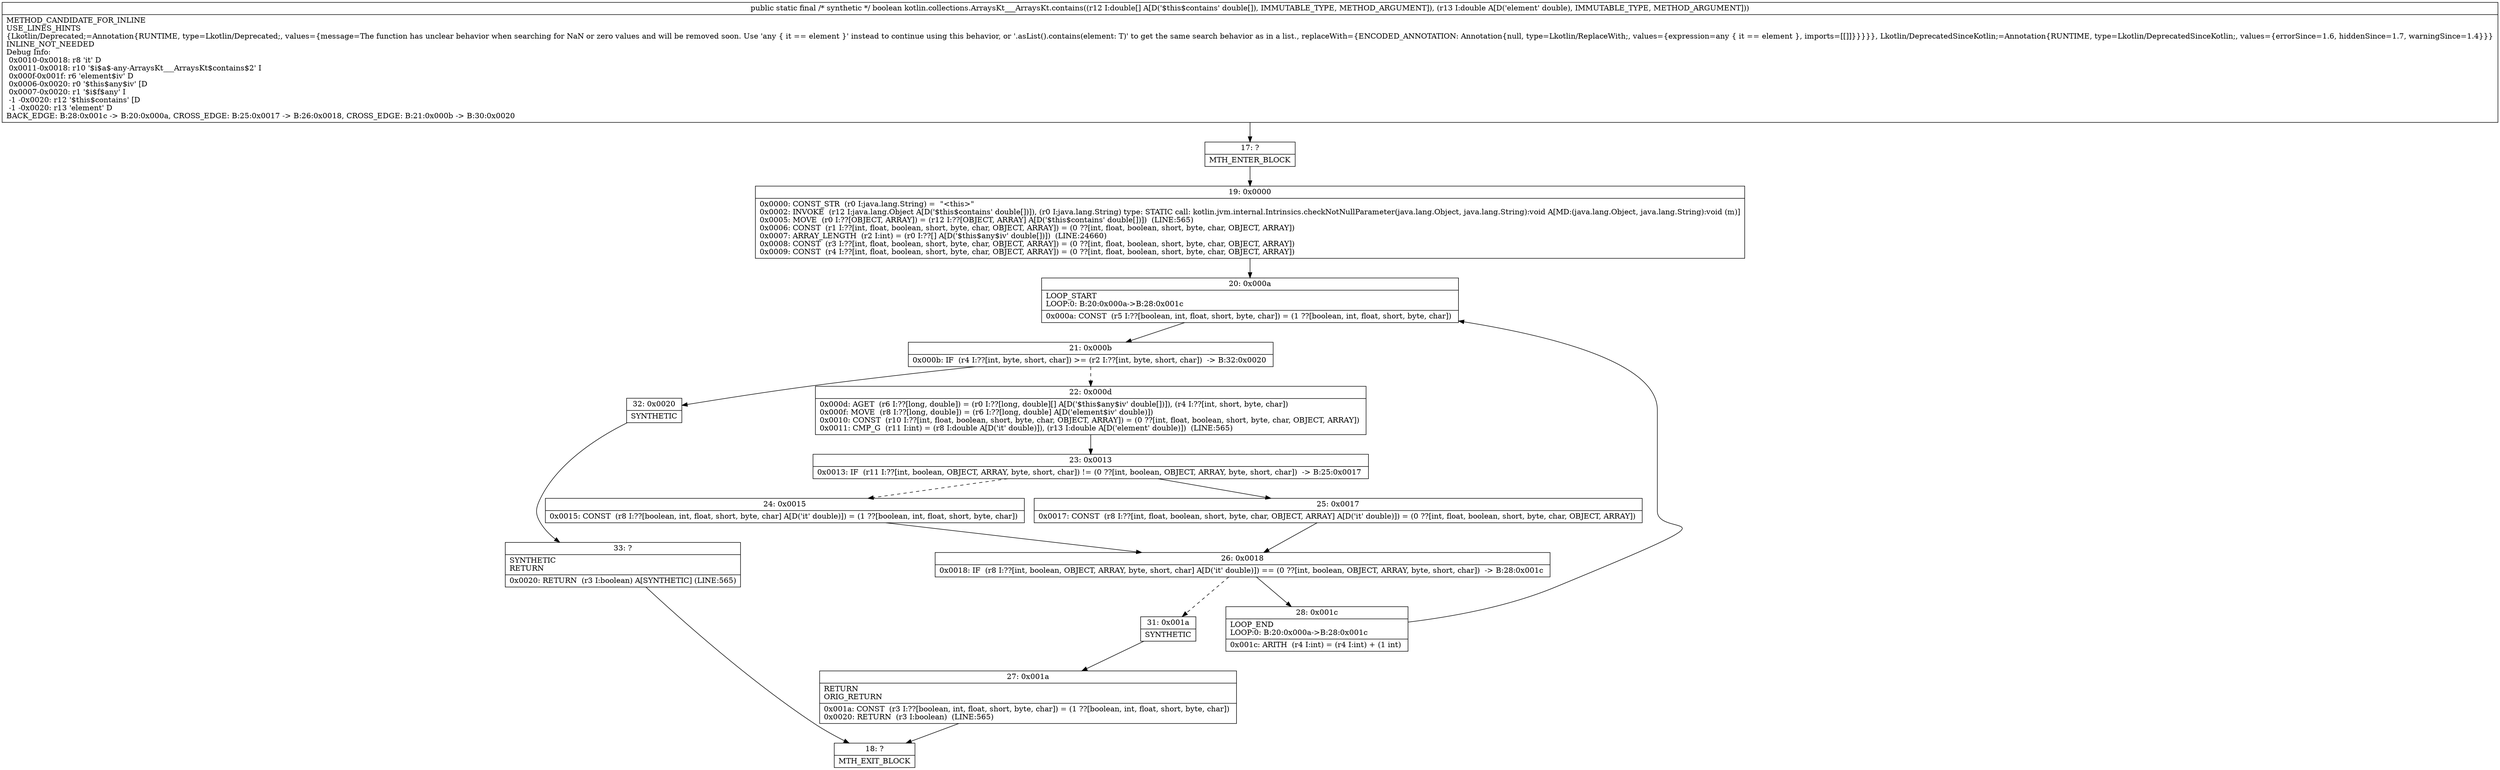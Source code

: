 digraph "CFG forkotlin.collections.ArraysKt___ArraysKt.contains([DD)Z" {
Node_17 [shape=record,label="{17\:\ ?|MTH_ENTER_BLOCK\l}"];
Node_19 [shape=record,label="{19\:\ 0x0000|0x0000: CONST_STR  (r0 I:java.lang.String) =  \"\<this\>\" \l0x0002: INVOKE  (r12 I:java.lang.Object A[D('$this$contains' double[])]), (r0 I:java.lang.String) type: STATIC call: kotlin.jvm.internal.Intrinsics.checkNotNullParameter(java.lang.Object, java.lang.String):void A[MD:(java.lang.Object, java.lang.String):void (m)]\l0x0005: MOVE  (r0 I:??[OBJECT, ARRAY]) = (r12 I:??[OBJECT, ARRAY] A[D('$this$contains' double[])])  (LINE:565)\l0x0006: CONST  (r1 I:??[int, float, boolean, short, byte, char, OBJECT, ARRAY]) = (0 ??[int, float, boolean, short, byte, char, OBJECT, ARRAY]) \l0x0007: ARRAY_LENGTH  (r2 I:int) = (r0 I:??[] A[D('$this$any$iv' double[])])  (LINE:24660)\l0x0008: CONST  (r3 I:??[int, float, boolean, short, byte, char, OBJECT, ARRAY]) = (0 ??[int, float, boolean, short, byte, char, OBJECT, ARRAY]) \l0x0009: CONST  (r4 I:??[int, float, boolean, short, byte, char, OBJECT, ARRAY]) = (0 ??[int, float, boolean, short, byte, char, OBJECT, ARRAY]) \l}"];
Node_20 [shape=record,label="{20\:\ 0x000a|LOOP_START\lLOOP:0: B:20:0x000a\-\>B:28:0x001c\l|0x000a: CONST  (r5 I:??[boolean, int, float, short, byte, char]) = (1 ??[boolean, int, float, short, byte, char]) \l}"];
Node_21 [shape=record,label="{21\:\ 0x000b|0x000b: IF  (r4 I:??[int, byte, short, char]) \>= (r2 I:??[int, byte, short, char])  \-\> B:32:0x0020 \l}"];
Node_22 [shape=record,label="{22\:\ 0x000d|0x000d: AGET  (r6 I:??[long, double]) = (r0 I:??[long, double][] A[D('$this$any$iv' double[])]), (r4 I:??[int, short, byte, char]) \l0x000f: MOVE  (r8 I:??[long, double]) = (r6 I:??[long, double] A[D('element$iv' double)]) \l0x0010: CONST  (r10 I:??[int, float, boolean, short, byte, char, OBJECT, ARRAY]) = (0 ??[int, float, boolean, short, byte, char, OBJECT, ARRAY]) \l0x0011: CMP_G  (r11 I:int) = (r8 I:double A[D('it' double)]), (r13 I:double A[D('element' double)])  (LINE:565)\l}"];
Node_23 [shape=record,label="{23\:\ 0x0013|0x0013: IF  (r11 I:??[int, boolean, OBJECT, ARRAY, byte, short, char]) != (0 ??[int, boolean, OBJECT, ARRAY, byte, short, char])  \-\> B:25:0x0017 \l}"];
Node_24 [shape=record,label="{24\:\ 0x0015|0x0015: CONST  (r8 I:??[boolean, int, float, short, byte, char] A[D('it' double)]) = (1 ??[boolean, int, float, short, byte, char]) \l}"];
Node_26 [shape=record,label="{26\:\ 0x0018|0x0018: IF  (r8 I:??[int, boolean, OBJECT, ARRAY, byte, short, char] A[D('it' double)]) == (0 ??[int, boolean, OBJECT, ARRAY, byte, short, char])  \-\> B:28:0x001c \l}"];
Node_28 [shape=record,label="{28\:\ 0x001c|LOOP_END\lLOOP:0: B:20:0x000a\-\>B:28:0x001c\l|0x001c: ARITH  (r4 I:int) = (r4 I:int) + (1 int) \l}"];
Node_31 [shape=record,label="{31\:\ 0x001a|SYNTHETIC\l}"];
Node_27 [shape=record,label="{27\:\ 0x001a|RETURN\lORIG_RETURN\l|0x001a: CONST  (r3 I:??[boolean, int, float, short, byte, char]) = (1 ??[boolean, int, float, short, byte, char]) \l0x0020: RETURN  (r3 I:boolean)  (LINE:565)\l}"];
Node_18 [shape=record,label="{18\:\ ?|MTH_EXIT_BLOCK\l}"];
Node_25 [shape=record,label="{25\:\ 0x0017|0x0017: CONST  (r8 I:??[int, float, boolean, short, byte, char, OBJECT, ARRAY] A[D('it' double)]) = (0 ??[int, float, boolean, short, byte, char, OBJECT, ARRAY]) \l}"];
Node_32 [shape=record,label="{32\:\ 0x0020|SYNTHETIC\l}"];
Node_33 [shape=record,label="{33\:\ ?|SYNTHETIC\lRETURN\l|0x0020: RETURN  (r3 I:boolean) A[SYNTHETIC] (LINE:565)\l}"];
MethodNode[shape=record,label="{public static final \/* synthetic *\/ boolean kotlin.collections.ArraysKt___ArraysKt.contains((r12 I:double[] A[D('$this$contains' double[]), IMMUTABLE_TYPE, METHOD_ARGUMENT]), (r13 I:double A[D('element' double), IMMUTABLE_TYPE, METHOD_ARGUMENT]))  | METHOD_CANDIDATE_FOR_INLINE\lUSE_LINES_HINTS\l\{Lkotlin\/Deprecated;=Annotation\{RUNTIME, type=Lkotlin\/Deprecated;, values=\{message=The function has unclear behavior when searching for NaN or zero values and will be removed soon. Use 'any \{ it == element \}' instead to continue using this behavior, or '.asList().contains(element: T)' to get the same search behavior as in a list., replaceWith=\{ENCODED_ANNOTATION: Annotation\{null, type=Lkotlin\/ReplaceWith;, values=\{expression=any \{ it == element \}, imports=[[]]\}\}\}\}\}, Lkotlin\/DeprecatedSinceKotlin;=Annotation\{RUNTIME, type=Lkotlin\/DeprecatedSinceKotlin;, values=\{errorSince=1.6, hiddenSince=1.7, warningSince=1.4\}\}\}\lINLINE_NOT_NEEDED\lDebug Info:\l  0x0010\-0x0018: r8 'it' D\l  0x0011\-0x0018: r10 '$i$a$\-any\-ArraysKt___ArraysKt$contains$2' I\l  0x000f\-0x001f: r6 'element$iv' D\l  0x0006\-0x0020: r0 '$this$any$iv' [D\l  0x0007\-0x0020: r1 '$i$f$any' I\l  \-1 \-0x0020: r12 '$this$contains' [D\l  \-1 \-0x0020: r13 'element' D\lBACK_EDGE: B:28:0x001c \-\> B:20:0x000a, CROSS_EDGE: B:25:0x0017 \-\> B:26:0x0018, CROSS_EDGE: B:21:0x000b \-\> B:30:0x0020\l}"];
MethodNode -> Node_17;Node_17 -> Node_19;
Node_19 -> Node_20;
Node_20 -> Node_21;
Node_21 -> Node_22[style=dashed];
Node_21 -> Node_32;
Node_22 -> Node_23;
Node_23 -> Node_24[style=dashed];
Node_23 -> Node_25;
Node_24 -> Node_26;
Node_26 -> Node_28;
Node_26 -> Node_31[style=dashed];
Node_28 -> Node_20;
Node_31 -> Node_27;
Node_27 -> Node_18;
Node_25 -> Node_26;
Node_32 -> Node_33;
Node_33 -> Node_18;
}

